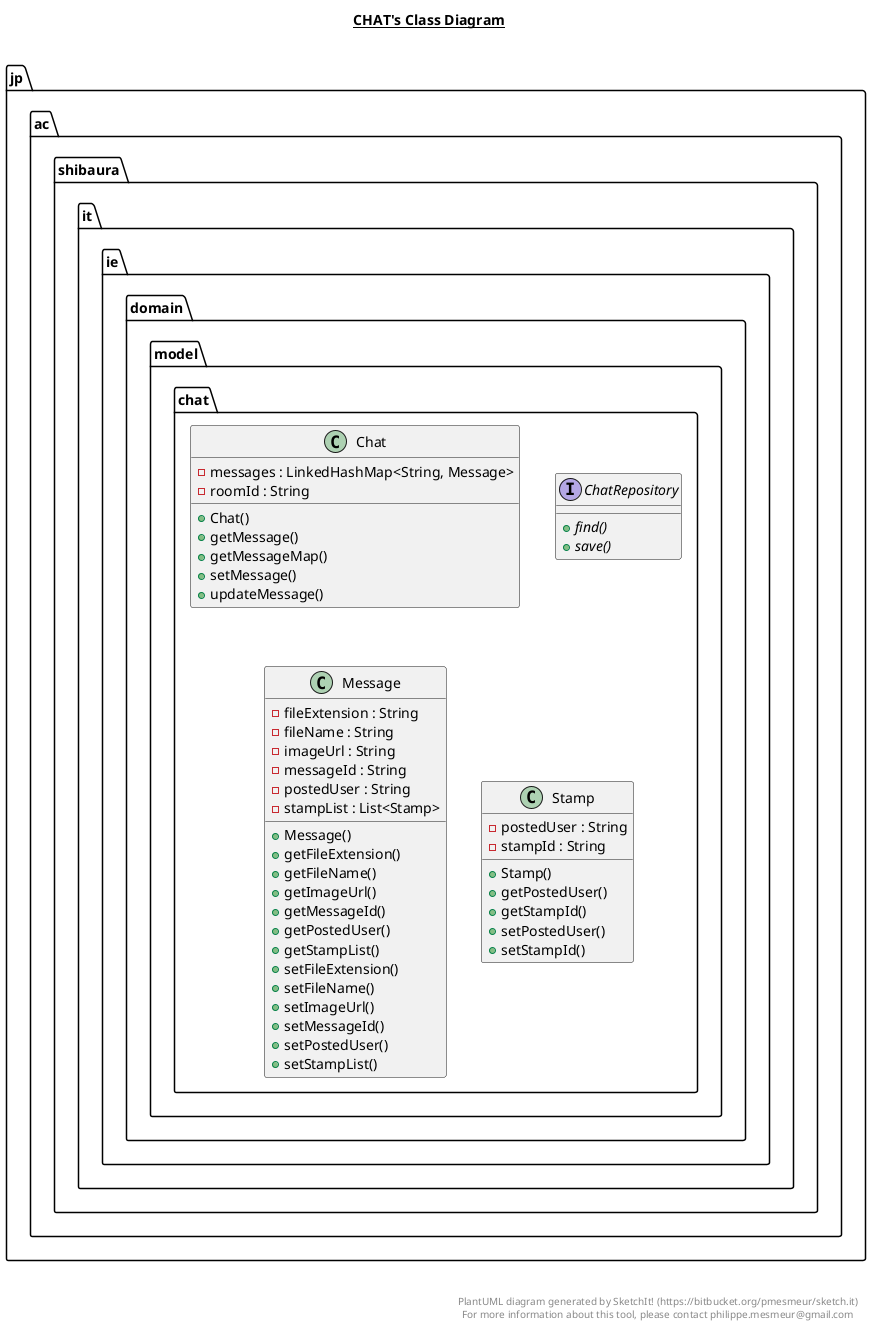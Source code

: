 @startuml

title __CHAT's Class Diagram__\n

  namespace jp.ac.shibaura.it.ie {
    namespace domain.model.chat {
      class jp.ac.shibaura.it.ie.domain.model.chat.Chat {
          - messages : LinkedHashMap<String, Message>
          - roomId : String
          + Chat()
          + getMessage()
          + getMessageMap()
          + setMessage()
          + updateMessage()
      }
    }
  }
  

  namespace jp.ac.shibaura.it.ie {
    namespace domain.model.chat {
      interface jp.ac.shibaura.it.ie.domain.model.chat.ChatRepository {
          {abstract} + find()
          {abstract} + save()
      }
    }
  }
  

  namespace jp.ac.shibaura.it.ie {
    namespace domain.model.chat {
      class jp.ac.shibaura.it.ie.domain.model.chat.Message {
          - fileExtension : String
          - fileName : String
          - imageUrl : String
          - messageId : String
          - postedUser : String
          - stampList : List<Stamp>
          + Message()
          + getFileExtension()
          + getFileName()
          + getImageUrl()
          + getMessageId()
          + getPostedUser()
          + getStampList()
          + setFileExtension()
          + setFileName()
          + setImageUrl()
          + setMessageId()
          + setPostedUser()
          + setStampList()
      }
    }
  }
  

  namespace jp.ac.shibaura.it.ie {
    namespace domain.model.chat {
      class jp.ac.shibaura.it.ie.domain.model.chat.Stamp {
          - postedUser : String
          - stampId : String
          + Stamp()
          + getPostedUser()
          + getStampId()
          + setPostedUser()
          + setStampId()
      }
    }
  }
  



right footer


PlantUML diagram generated by SketchIt! (https://bitbucket.org/pmesmeur/sketch.it)
For more information about this tool, please contact philippe.mesmeur@gmail.com
endfooter

@enduml
